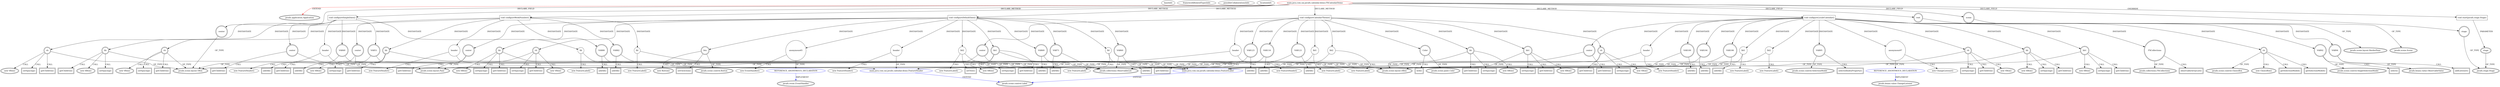 digraph {
baseInfo[graphId=1560,category="extension_graph",isAnonymous=false,possibleRelation=true]
frameworkRelatedTypesInfo[0="javafx.application.Application"]
possibleCollaborationsInfo[0="1560~CLIENT_METHOD_DECLARATION-INSTANTIATION-~javafx.application.Application ~javafx.beans.value.ChangeListener ~false~true",1="1560~CLIENT_METHOD_DECLARATION-INSTANTIATION-~javafx.application.Application ~javafx.event.EventHandler ~false~true",2="1560~CLIENT_METHOD_DECLARATION-INSTANTIATION-CLIENT_METHOD_DECLARATION-INSTANTIATION-CLIENT_METHOD_DECLARATION-INSTANTIATION-CLIENT_METHOD_DECLARATION-INSTANTIATION-CLIENT_METHOD_DECLARATION-INSTANTIATION-CLIENT_METHOD_DECLARATION-INSTANTIATION-CLIENT_METHOD_DECLARATION-INSTANTIATION-CLIENT_METHOD_DECLARATION-INSTANTIATION-~javafx.application.Application ~javafx.scene.control.Label ~false~false",3="1560~CLIENT_METHOD_DECLARATION-INSTANTIATION-CLIENT_METHOD_DECLARATION-INSTANTIATION-CLIENT_METHOD_DECLARATION-INSTANTIATION-CLIENT_METHOD_DECLARATION-INSTANTIATION-CLIENT_METHOD_DECLARATION-INSTANTIATION-~javafx.application.Application ~javafx.scene.control.Label ~false~false"]
locationInfo[projectName="UrsKR-fxcalendar",filePath="/UrsKR-fxcalendar/fxcalendar-master/src/main/java/com/sai/javafx/calendar/demo/FXCalendarDemo.java",contextSignature="FXCalendarDemo",graphId="1560"]
0[label="main.java.com.sai.javafx.calendar.demo.FXCalendarDemo",vertexType="ROOT_CLIENT_CLASS_DECLARATION",isFrameworkType=false,color=red]
1[label="javafx.application.Application",vertexType="FRAMEWORK_CLASS_TYPE",isFrameworkType=true,peripheries=2]
2[label="center",vertexType="FIELD_DECLARATION",isFrameworkType=true,peripheries=2,shape=circle]
3[label="javafx.scene.layout.VBox",vertexType="FRAMEWORK_CLASS_TYPE",isFrameworkType=true,peripheries=2]
4[label="root",vertexType="FIELD_DECLARATION",isFrameworkType=true,peripheries=2,shape=circle]
5[label="javafx.scene.layout.BorderPane",vertexType="FRAMEWORK_CLASS_TYPE",isFrameworkType=true,peripheries=2]
6[label="scene",vertexType="FIELD_DECLARATION",isFrameworkType=true,peripheries=2,shape=circle]
7[label="javafx.scene.Scene",vertexType="FRAMEWORK_CLASS_TYPE",isFrameworkType=true,peripheries=2]
8[label="stage",vertexType="FIELD_DECLARATION",isFrameworkType=true,peripheries=2,shape=circle]
9[label="javafx.stage.Stage",vertexType="FRAMEWORK_CLASS_TYPE",isFrameworkType=true,peripheries=2]
10[label="void start(javafx.stage.Stage)",vertexType="OVERRIDING_METHOD_DECLARATION",isFrameworkType=false,shape=box]
11[label="stage",vertexType="PARAMETER_DECLARATION",isFrameworkType=true,peripheries=2]
129[label="void configureSimpleDate()",vertexType="CLIENT_METHOD_DECLARATION",isFrameworkType=false,shape=box]
131[label="vb",vertexType="VARIABLE_EXPRESION",isFrameworkType=true,peripheries=2,shape=circle]
130[label="new VBox()",vertexType="CONSTRUCTOR_CALL",isFrameworkType=true,peripheries=2]
134[label="setSpacing()",vertexType="INSIDE_CALL",isFrameworkType=true,peripheries=2,shape=box]
136[label="header",vertexType="VARIABLE_EXPRESION",isFrameworkType=false,shape=circle]
137[label="main.java.com.sai.javafx.calendar.demo.FeatureHeader",vertexType="REFERENCE_CLIENT_CLASS_DECLARATION",isFrameworkType=false,color=blue]
138[label="javafx.scene.control.Label",vertexType="FRAMEWORK_CLASS_TYPE",isFrameworkType=true,peripheries=2]
135[label="new FeatureHeader()",vertexType="CONSTRUCTOR_CALL",isFrameworkType=false]
140[label="lbl",vertexType="VARIABLE_EXPRESION",isFrameworkType=false,shape=circle]
141[label="main.java.com.sai.javafx.calendar.demo.FeatureLabel",vertexType="REFERENCE_CLIENT_CLASS_DECLARATION",isFrameworkType=false,color=blue]
139[label="new FeatureLabel()",vertexType="CONSTRUCTOR_CALL",isFrameworkType=false]
144[label="hb",vertexType="VARIABLE_EXPRESION",isFrameworkType=true,peripheries=2,shape=circle]
145[label="javafx.scene.layout.HBox",vertexType="FRAMEWORK_CLASS_TYPE",isFrameworkType=true,peripheries=2]
143[label="new HBox()",vertexType="CONSTRUCTOR_CALL",isFrameworkType=true,peripheries=2]
147[label="setSpacing()",vertexType="INSIDE_CALL",isFrameworkType=true,peripheries=2,shape=box]
148[label="VAR49",vertexType="VARIABLE_EXPRESION",isFrameworkType=true,peripheries=2,shape=circle]
150[label="javafx.collections.ObservableList",vertexType="FRAMEWORK_INTERFACE_TYPE",isFrameworkType=true,peripheries=2]
149[label="addAll()",vertexType="INSIDE_CALL",isFrameworkType=true,peripheries=2,shape=box]
152[label="getChildren()",vertexType="INSIDE_CALL",isFrameworkType=true,peripheries=2,shape=box]
153[label="VAR51",vertexType="VARIABLE_EXPRESION",isFrameworkType=true,peripheries=2,shape=circle]
154[label="addAll()",vertexType="INSIDE_CALL",isFrameworkType=true,peripheries=2,shape=box]
157[label="getChildren()",vertexType="INSIDE_CALL",isFrameworkType=true,peripheries=2,shape=box]
158[label="center",vertexType="VARIABLE_EXPRESION",isFrameworkType=true,peripheries=2,shape=circle]
160[label="javafx.scene.layout.Pane",vertexType="FRAMEWORK_CLASS_TYPE",isFrameworkType=true,peripheries=2]
159[label="getChildren()",vertexType="INSIDE_CALL",isFrameworkType=true,peripheries=2,shape=box]
161[label="void configureDefaultDate()",vertexType="CLIENT_METHOD_DECLARATION",isFrameworkType=false,shape=box]
163[label="vb",vertexType="VARIABLE_EXPRESION",isFrameworkType=true,peripheries=2,shape=circle]
162[label="new VBox()",vertexType="CONSTRUCTOR_CALL",isFrameworkType=true,peripheries=2]
166[label="setSpacing()",vertexType="INSIDE_CALL",isFrameworkType=true,peripheries=2,shape=box]
168[label="header",vertexType="VARIABLE_EXPRESION",isFrameworkType=false,shape=circle]
167[label="new FeatureHeader()",vertexType="CONSTRUCTOR_CALL",isFrameworkType=false]
171[label="lbl",vertexType="VARIABLE_EXPRESION",isFrameworkType=false,shape=circle]
170[label="new FeatureLabel()",vertexType="CONSTRUCTOR_CALL",isFrameworkType=false]
174[label="hb",vertexType="VARIABLE_EXPRESION",isFrameworkType=true,peripheries=2,shape=circle]
173[label="new HBox()",vertexType="CONSTRUCTOR_CALL",isFrameworkType=true,peripheries=2]
177[label="setSpacing()",vertexType="INSIDE_CALL",isFrameworkType=true,peripheries=2,shape=box]
178[label="VAR60",vertexType="VARIABLE_EXPRESION",isFrameworkType=true,peripheries=2,shape=circle]
179[label="addAll()",vertexType="INSIDE_CALL",isFrameworkType=true,peripheries=2,shape=box]
182[label="getChildren()",vertexType="INSIDE_CALL",isFrameworkType=true,peripheries=2,shape=box]
184[label="lbl2",vertexType="VARIABLE_EXPRESION",isFrameworkType=false,shape=circle]
183[label="new FeatureLabel()",vertexType="CONSTRUCTOR_CALL",isFrameworkType=false]
187[label="btn",vertexType="VARIABLE_EXPRESION",isFrameworkType=true,peripheries=2,shape=circle]
188[label="javafx.scene.control.Button",vertexType="FRAMEWORK_CLASS_TYPE",isFrameworkType=true,peripheries=2]
186[label="new Button()",vertexType="CONSTRUCTOR_CALL",isFrameworkType=true,peripheries=2]
190[label="setOnAction()",vertexType="INSIDE_CALL",isFrameworkType=true,peripheries=2,shape=box]
192[label="anonymous65",vertexType="VARIABLE_EXPRESION",isFrameworkType=false,shape=circle]
193[label="REFERENCE_ANONYMOUS_DECLARATION",vertexType="REFERENCE_ANONYMOUS_DECLARATION",isFrameworkType=false,color=blue]
194[label="javafx.event.EventHandler",vertexType="FRAMEWORK_INTERFACE_TYPE",isFrameworkType=true,peripheries=2]
191[label="new EventHandler()",vertexType="CONSTRUCTOR_CALL",isFrameworkType=false]
196[label="setText()",vertexType="INSIDE_CALL",isFrameworkType=true,peripheries=2,shape=box]
198[label="hb1",vertexType="VARIABLE_EXPRESION",isFrameworkType=true,peripheries=2,shape=circle]
197[label="new HBox()",vertexType="CONSTRUCTOR_CALL",isFrameworkType=true,peripheries=2]
201[label="setSpacing()",vertexType="INSIDE_CALL",isFrameworkType=true,peripheries=2,shape=box]
202[label="VAR69",vertexType="VARIABLE_EXPRESION",isFrameworkType=true,peripheries=2,shape=circle]
203[label="addAll()",vertexType="INSIDE_CALL",isFrameworkType=true,peripheries=2,shape=box]
206[label="getChildren()",vertexType="INSIDE_CALL",isFrameworkType=true,peripheries=2,shape=box]
207[label="VAR71",vertexType="VARIABLE_EXPRESION",isFrameworkType=true,peripheries=2,shape=circle]
208[label="addAll()",vertexType="INSIDE_CALL",isFrameworkType=true,peripheries=2,shape=box]
211[label="getChildren()",vertexType="INSIDE_CALL",isFrameworkType=true,peripheries=2,shape=box]
212[label="center",vertexType="VARIABLE_EXPRESION",isFrameworkType=true,peripheries=2,shape=circle]
213[label="getChildren()",vertexType="INSIDE_CALL",isFrameworkType=true,peripheries=2,shape=box]
215[label="void configureWeekNumber()",vertexType="CLIENT_METHOD_DECLARATION",isFrameworkType=false,shape=box]
217[label="vb",vertexType="VARIABLE_EXPRESION",isFrameworkType=true,peripheries=2,shape=circle]
216[label="new VBox()",vertexType="CONSTRUCTOR_CALL",isFrameworkType=true,peripheries=2]
220[label="setSpacing()",vertexType="INSIDE_CALL",isFrameworkType=true,peripheries=2,shape=box]
222[label="header",vertexType="VARIABLE_EXPRESION",isFrameworkType=false,shape=circle]
221[label="new FeatureHeader()",vertexType="CONSTRUCTOR_CALL",isFrameworkType=false]
225[label="lbl",vertexType="VARIABLE_EXPRESION",isFrameworkType=false,shape=circle]
224[label="new FeatureLabel()",vertexType="CONSTRUCTOR_CALL",isFrameworkType=false]
228[label="hb",vertexType="VARIABLE_EXPRESION",isFrameworkType=true,peripheries=2,shape=circle]
227[label="new HBox()",vertexType="CONSTRUCTOR_CALL",isFrameworkType=true,peripheries=2]
231[label="setSpacing()",vertexType="INSIDE_CALL",isFrameworkType=true,peripheries=2,shape=box]
232[label="VAR80",vertexType="VARIABLE_EXPRESION",isFrameworkType=true,peripheries=2,shape=circle]
233[label="addAll()",vertexType="INSIDE_CALL",isFrameworkType=true,peripheries=2,shape=box]
236[label="getChildren()",vertexType="INSIDE_CALL",isFrameworkType=true,peripheries=2,shape=box]
237[label="VAR82",vertexType="VARIABLE_EXPRESION",isFrameworkType=true,peripheries=2,shape=circle]
238[label="addAll()",vertexType="INSIDE_CALL",isFrameworkType=true,peripheries=2,shape=box]
241[label="getChildren()",vertexType="INSIDE_CALL",isFrameworkType=true,peripheries=2,shape=box]
242[label="center",vertexType="VARIABLE_EXPRESION",isFrameworkType=true,peripheries=2,shape=circle]
243[label="getChildren()",vertexType="INSIDE_CALL",isFrameworkType=true,peripheries=2,shape=box]
245[label="void configureLocaleCalendar()",vertexType="CLIENT_METHOD_DECLARATION",isFrameworkType=false,shape=box]
247[label="vb",vertexType="VARIABLE_EXPRESION",isFrameworkType=true,peripheries=2,shape=circle]
246[label="new VBox()",vertexType="CONSTRUCTOR_CALL",isFrameworkType=true,peripheries=2]
250[label="setSpacing()",vertexType="INSIDE_CALL",isFrameworkType=true,peripheries=2,shape=box]
252[label="header",vertexType="VARIABLE_EXPRESION",isFrameworkType=false,shape=circle]
251[label="new FeatureHeader()",vertexType="CONSTRUCTOR_CALL",isFrameworkType=false]
255[label="lbl1",vertexType="VARIABLE_EXPRESION",isFrameworkType=false,shape=circle]
254[label="new FeatureLabel()",vertexType="CONSTRUCTOR_CALL",isFrameworkType=false]
258[label="lbl2",vertexType="VARIABLE_EXPRESION",isFrameworkType=false,shape=circle]
257[label="new FeatureLabel()",vertexType="CONSTRUCTOR_CALL",isFrameworkType=false]
260[label="FXCollections",vertexType="VARIABLE_EXPRESION",isFrameworkType=true,peripheries=2,shape=circle]
262[label="javafx.collections.FXCollections",vertexType="FRAMEWORK_CLASS_TYPE",isFrameworkType=true,peripheries=2]
261[label="observableArrayList()",vertexType="INSIDE_CALL",isFrameworkType=true,peripheries=2,shape=box]
264[label="cb",vertexType="VARIABLE_EXPRESION",isFrameworkType=true,peripheries=2,shape=circle]
265[label="javafx.scene.control.ChoiceBox",vertexType="FRAMEWORK_CLASS_TYPE",isFrameworkType=true,peripheries=2]
263[label="new ChoiceBox()",vertexType="CONSTRUCTOR_CALL",isFrameworkType=true,peripheries=2]
266[label="VAR92",vertexType="VARIABLE_EXPRESION",isFrameworkType=true,peripheries=2,shape=circle]
268[label="javafx.scene.control.SingleSelectionModel",vertexType="FRAMEWORK_CLASS_TYPE",isFrameworkType=true,peripheries=2]
267[label="select()",vertexType="INSIDE_CALL",isFrameworkType=true,peripheries=2,shape=box]
270[label="getSelectionModel()",vertexType="INSIDE_CALL",isFrameworkType=true,peripheries=2,shape=box]
271[label="VAR94",vertexType="VARIABLE_EXPRESION",isFrameworkType=true,peripheries=2,shape=circle]
273[label="javafx.beans.value.ObservableValue",vertexType="FRAMEWORK_INTERFACE_TYPE",isFrameworkType=true,peripheries=2]
272[label="addListener()",vertexType="INSIDE_CALL",isFrameworkType=true,peripheries=2,shape=box]
274[label="VAR95",vertexType="VARIABLE_EXPRESION",isFrameworkType=true,peripheries=2,shape=circle]
276[label="javafx.scene.control.SelectionModel",vertexType="FRAMEWORK_CLASS_TYPE",isFrameworkType=true,peripheries=2]
275[label="selectedIndexProperty()",vertexType="INSIDE_CALL",isFrameworkType=true,peripheries=2,shape=box]
278[label="getSelectionModel()",vertexType="INSIDE_CALL",isFrameworkType=true,peripheries=2,shape=box]
280[label="anonymous97",vertexType="VARIABLE_EXPRESION",isFrameworkType=false,shape=circle]
281[label="REFERENCE_ANONYMOUS_DECLARATION",vertexType="REFERENCE_ANONYMOUS_DECLARATION",isFrameworkType=false,color=blue]
282[label="javafx.beans.value.ChangeListener",vertexType="FRAMEWORK_INTERFACE_TYPE",isFrameworkType=true,peripheries=2]
279[label="new ChangeListener()",vertexType="CONSTRUCTOR_CALL",isFrameworkType=false]
284[label="hb",vertexType="VARIABLE_EXPRESION",isFrameworkType=true,peripheries=2,shape=circle]
283[label="new HBox()",vertexType="CONSTRUCTOR_CALL",isFrameworkType=true,peripheries=2]
287[label="setSpacing()",vertexType="INSIDE_CALL",isFrameworkType=true,peripheries=2,shape=box]
288[label="VAR100",vertexType="VARIABLE_EXPRESION",isFrameworkType=true,peripheries=2,shape=circle]
289[label="addAll()",vertexType="INSIDE_CALL",isFrameworkType=true,peripheries=2,shape=box]
292[label="getChildren()",vertexType="INSIDE_CALL",isFrameworkType=true,peripheries=2,shape=box]
294[label="hb1",vertexType="VARIABLE_EXPRESION",isFrameworkType=true,peripheries=2,shape=circle]
293[label="new HBox()",vertexType="CONSTRUCTOR_CALL",isFrameworkType=true,peripheries=2]
297[label="setSpacing()",vertexType="INSIDE_CALL",isFrameworkType=true,peripheries=2,shape=box]
298[label="VAR104",vertexType="VARIABLE_EXPRESION",isFrameworkType=true,peripheries=2,shape=circle]
299[label="addAll()",vertexType="INSIDE_CALL",isFrameworkType=true,peripheries=2,shape=box]
302[label="getChildren()",vertexType="INSIDE_CALL",isFrameworkType=true,peripheries=2,shape=box]
303[label="VAR106",vertexType="VARIABLE_EXPRESION",isFrameworkType=true,peripheries=2,shape=circle]
304[label="addAll()",vertexType="INSIDE_CALL",isFrameworkType=true,peripheries=2,shape=box]
307[label="getChildren()",vertexType="INSIDE_CALL",isFrameworkType=true,peripheries=2,shape=box]
308[label="center",vertexType="VARIABLE_EXPRESION",isFrameworkType=true,peripheries=2,shape=circle]
309[label="getChildren()",vertexType="INSIDE_CALL",isFrameworkType=true,peripheries=2,shape=box]
311[label="void configureCalendarTheme()",vertexType="CLIENT_METHOD_DECLARATION",isFrameworkType=false,shape=box]
313[label="vb",vertexType="VARIABLE_EXPRESION",isFrameworkType=true,peripheries=2,shape=circle]
312[label="new VBox()",vertexType="CONSTRUCTOR_CALL",isFrameworkType=true,peripheries=2]
316[label="setSpacing()",vertexType="INSIDE_CALL",isFrameworkType=true,peripheries=2,shape=box]
318[label="header",vertexType="VARIABLE_EXPRESION",isFrameworkType=false,shape=circle]
317[label="new FeatureHeader()",vertexType="CONSTRUCTOR_CALL",isFrameworkType=false]
321[label="lbl1",vertexType="VARIABLE_EXPRESION",isFrameworkType=false,shape=circle]
320[label="new FeatureLabel()",vertexType="CONSTRUCTOR_CALL",isFrameworkType=false]
323[label="Color",vertexType="VARIABLE_EXPRESION",isFrameworkType=true,peripheries=2,shape=circle]
325[label="javafx.scene.paint.Color",vertexType="FRAMEWORK_CLASS_TYPE",isFrameworkType=true,peripheries=2]
324[label="web()",vertexType="INSIDE_CALL",isFrameworkType=true,peripheries=2,shape=box]
327[label="hb",vertexType="VARIABLE_EXPRESION",isFrameworkType=true,peripheries=2,shape=circle]
326[label="new HBox()",vertexType="CONSTRUCTOR_CALL",isFrameworkType=true,peripheries=2]
330[label="setSpacing()",vertexType="INSIDE_CALL",isFrameworkType=true,peripheries=2,shape=box]
331[label="VAR116",vertexType="VARIABLE_EXPRESION",isFrameworkType=true,peripheries=2,shape=circle]
332[label="addAll()",vertexType="INSIDE_CALL",isFrameworkType=true,peripheries=2,shape=box]
335[label="getChildren()",vertexType="INSIDE_CALL",isFrameworkType=true,peripheries=2,shape=box]
337[label="lbl2",vertexType="VARIABLE_EXPRESION",isFrameworkType=false,shape=circle]
336[label="new FeatureLabel()",vertexType="CONSTRUCTOR_CALL",isFrameworkType=false]
340[label="hb1",vertexType="VARIABLE_EXPRESION",isFrameworkType=true,peripheries=2,shape=circle]
339[label="new HBox()",vertexType="CONSTRUCTOR_CALL",isFrameworkType=true,peripheries=2]
343[label="setSpacing()",vertexType="INSIDE_CALL",isFrameworkType=true,peripheries=2,shape=box]
344[label="VAR121",vertexType="VARIABLE_EXPRESION",isFrameworkType=true,peripheries=2,shape=circle]
345[label="addAll()",vertexType="INSIDE_CALL",isFrameworkType=true,peripheries=2,shape=box]
348[label="getChildren()",vertexType="INSIDE_CALL",isFrameworkType=true,peripheries=2,shape=box]
349[label="VAR123",vertexType="VARIABLE_EXPRESION",isFrameworkType=true,peripheries=2,shape=circle]
350[label="addAll()",vertexType="INSIDE_CALL",isFrameworkType=true,peripheries=2,shape=box]
353[label="getChildren()",vertexType="INSIDE_CALL",isFrameworkType=true,peripheries=2,shape=box]
354[label="center",vertexType="VARIABLE_EXPRESION",isFrameworkType=true,peripheries=2,shape=circle]
355[label="getChildren()",vertexType="INSIDE_CALL",isFrameworkType=true,peripheries=2,shape=box]
0->1[label="EXTEND",color=red]
0->2[label="DECLARE_FIELD"]
2->3[label="OF_TYPE"]
0->4[label="DECLARE_FIELD"]
4->5[label="OF_TYPE"]
0->6[label="DECLARE_FIELD"]
6->7[label="OF_TYPE"]
0->8[label="DECLARE_FIELD"]
8->9[label="OF_TYPE"]
0->10[label="OVERRIDE"]
11->9[label="OF_TYPE"]
10->11[label="PARAMETER"]
0->129[label="DECLARE_METHOD"]
129->131[label="INSTANTIATE"]
131->3[label="OF_TYPE"]
131->130[label="CALL"]
131->134[label="CALL"]
129->136[label="INSTANTIATE"]
137->138[label="EXTEND",color=blue]
136->137[label="OF_TYPE"]
136->135[label="CALL"]
129->140[label="INSTANTIATE"]
141->138[label="EXTEND",color=blue]
140->141[label="OF_TYPE"]
140->139[label="CALL"]
129->144[label="INSTANTIATE"]
144->145[label="OF_TYPE"]
144->143[label="CALL"]
144->147[label="CALL"]
129->148[label="INSTANTIATE"]
148->150[label="OF_TYPE"]
148->149[label="CALL"]
144->152[label="CALL"]
129->153[label="INSTANTIATE"]
153->150[label="OF_TYPE"]
153->154[label="CALL"]
131->157[label="CALL"]
129->158[label="INSTANTIATE"]
158->160[label="OF_TYPE"]
158->159[label="CALL"]
0->161[label="DECLARE_METHOD"]
161->163[label="INSTANTIATE"]
163->3[label="OF_TYPE"]
163->162[label="CALL"]
163->166[label="CALL"]
161->168[label="INSTANTIATE"]
168->137[label="OF_TYPE"]
168->167[label="CALL"]
161->171[label="INSTANTIATE"]
171->141[label="OF_TYPE"]
171->170[label="CALL"]
161->174[label="INSTANTIATE"]
174->145[label="OF_TYPE"]
174->173[label="CALL"]
174->177[label="CALL"]
161->178[label="INSTANTIATE"]
178->150[label="OF_TYPE"]
178->179[label="CALL"]
174->182[label="CALL"]
161->184[label="INSTANTIATE"]
184->141[label="OF_TYPE"]
184->183[label="CALL"]
161->187[label="INSTANTIATE"]
187->188[label="OF_TYPE"]
187->186[label="CALL"]
187->190[label="CALL"]
161->192[label="INSTANTIATE"]
193->194[label="IMPLEMENT",color=blue]
192->193[label="OF_TYPE"]
192->191[label="CALL"]
184->196[label="CALL"]
161->198[label="INSTANTIATE"]
198->145[label="OF_TYPE"]
198->197[label="CALL"]
198->201[label="CALL"]
161->202[label="INSTANTIATE"]
202->150[label="OF_TYPE"]
202->203[label="CALL"]
198->206[label="CALL"]
161->207[label="INSTANTIATE"]
207->150[label="OF_TYPE"]
207->208[label="CALL"]
163->211[label="CALL"]
161->212[label="INSTANTIATE"]
212->160[label="OF_TYPE"]
212->213[label="CALL"]
0->215[label="DECLARE_METHOD"]
215->217[label="INSTANTIATE"]
217->3[label="OF_TYPE"]
217->216[label="CALL"]
217->220[label="CALL"]
215->222[label="INSTANTIATE"]
222->137[label="OF_TYPE"]
222->221[label="CALL"]
215->225[label="INSTANTIATE"]
225->141[label="OF_TYPE"]
225->224[label="CALL"]
215->228[label="INSTANTIATE"]
228->145[label="OF_TYPE"]
228->227[label="CALL"]
228->231[label="CALL"]
215->232[label="INSTANTIATE"]
232->150[label="OF_TYPE"]
232->233[label="CALL"]
228->236[label="CALL"]
215->237[label="INSTANTIATE"]
237->150[label="OF_TYPE"]
237->238[label="CALL"]
217->241[label="CALL"]
215->242[label="INSTANTIATE"]
242->160[label="OF_TYPE"]
242->243[label="CALL"]
0->245[label="DECLARE_METHOD"]
245->247[label="INSTANTIATE"]
247->3[label="OF_TYPE"]
247->246[label="CALL"]
247->250[label="CALL"]
245->252[label="INSTANTIATE"]
252->137[label="OF_TYPE"]
252->251[label="CALL"]
245->255[label="INSTANTIATE"]
255->141[label="OF_TYPE"]
255->254[label="CALL"]
245->258[label="INSTANTIATE"]
258->141[label="OF_TYPE"]
258->257[label="CALL"]
245->260[label="INSTANTIATE"]
260->262[label="OF_TYPE"]
260->261[label="CALL"]
245->264[label="INSTANTIATE"]
264->265[label="OF_TYPE"]
264->263[label="CALL"]
245->266[label="INSTANTIATE"]
266->268[label="OF_TYPE"]
266->267[label="CALL"]
264->270[label="CALL"]
245->271[label="INSTANTIATE"]
271->273[label="OF_TYPE"]
271->272[label="CALL"]
245->274[label="INSTANTIATE"]
274->276[label="OF_TYPE"]
274->275[label="CALL"]
264->278[label="CALL"]
245->280[label="INSTANTIATE"]
281->282[label="IMPLEMENT",color=blue]
280->281[label="OF_TYPE"]
280->279[label="CALL"]
245->284[label="INSTANTIATE"]
284->145[label="OF_TYPE"]
284->283[label="CALL"]
284->287[label="CALL"]
245->288[label="INSTANTIATE"]
288->150[label="OF_TYPE"]
288->289[label="CALL"]
284->292[label="CALL"]
245->294[label="INSTANTIATE"]
294->145[label="OF_TYPE"]
294->293[label="CALL"]
294->297[label="CALL"]
245->298[label="INSTANTIATE"]
298->150[label="OF_TYPE"]
298->299[label="CALL"]
294->302[label="CALL"]
245->303[label="INSTANTIATE"]
303->150[label="OF_TYPE"]
303->304[label="CALL"]
247->307[label="CALL"]
245->308[label="INSTANTIATE"]
308->160[label="OF_TYPE"]
308->309[label="CALL"]
0->311[label="DECLARE_METHOD"]
311->313[label="INSTANTIATE"]
313->3[label="OF_TYPE"]
313->312[label="CALL"]
313->316[label="CALL"]
311->318[label="INSTANTIATE"]
318->137[label="OF_TYPE"]
318->317[label="CALL"]
311->321[label="INSTANTIATE"]
321->141[label="OF_TYPE"]
321->320[label="CALL"]
311->323[label="INSTANTIATE"]
323->325[label="OF_TYPE"]
323->324[label="CALL"]
311->327[label="INSTANTIATE"]
327->145[label="OF_TYPE"]
327->326[label="CALL"]
327->330[label="CALL"]
311->331[label="INSTANTIATE"]
331->150[label="OF_TYPE"]
331->332[label="CALL"]
327->335[label="CALL"]
311->337[label="INSTANTIATE"]
337->141[label="OF_TYPE"]
337->336[label="CALL"]
311->340[label="INSTANTIATE"]
340->145[label="OF_TYPE"]
340->339[label="CALL"]
340->343[label="CALL"]
311->344[label="INSTANTIATE"]
344->150[label="OF_TYPE"]
344->345[label="CALL"]
340->348[label="CALL"]
311->349[label="INSTANTIATE"]
349->150[label="OF_TYPE"]
349->350[label="CALL"]
313->353[label="CALL"]
311->354[label="INSTANTIATE"]
354->160[label="OF_TYPE"]
354->355[label="CALL"]
}
